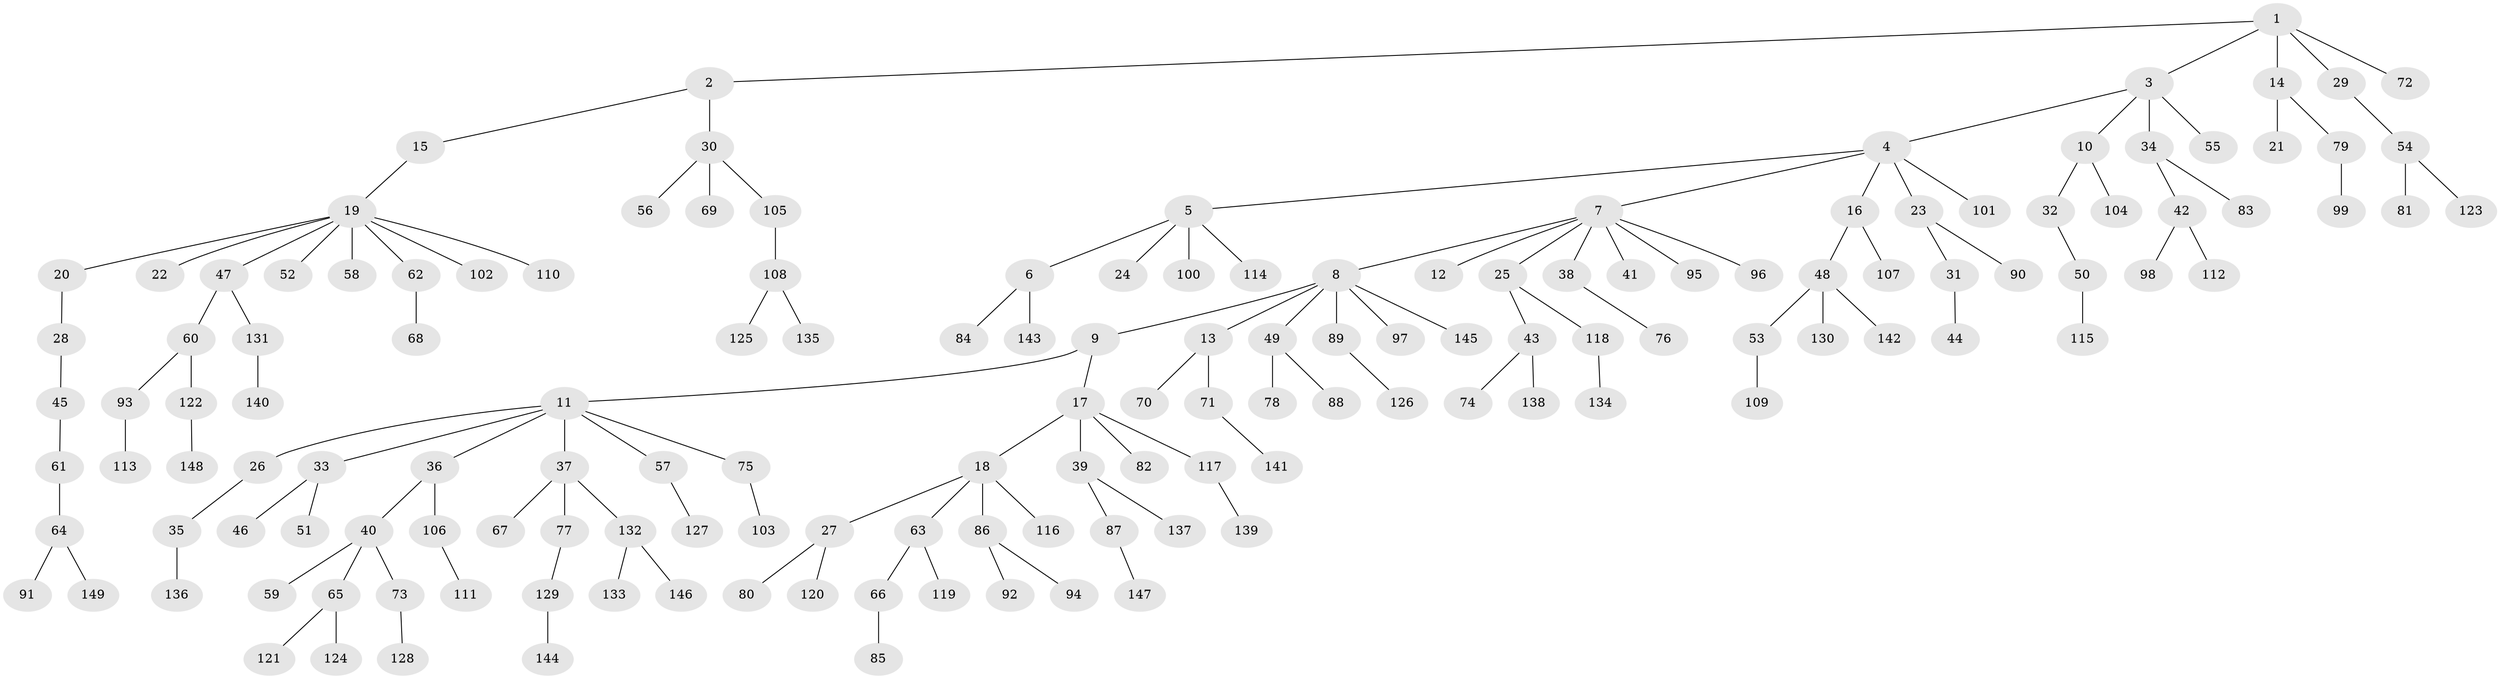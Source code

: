 // coarse degree distribution, {4: 0.0641025641025641, 3: 0.1282051282051282, 5: 0.038461538461538464, 2: 0.2948717948717949, 7: 0.01282051282051282, 1: 0.46153846153846156}
// Generated by graph-tools (version 1.1) at 2025/51/03/04/25 22:51:26]
// undirected, 149 vertices, 148 edges
graph export_dot {
  node [color=gray90,style=filled];
  1;
  2;
  3;
  4;
  5;
  6;
  7;
  8;
  9;
  10;
  11;
  12;
  13;
  14;
  15;
  16;
  17;
  18;
  19;
  20;
  21;
  22;
  23;
  24;
  25;
  26;
  27;
  28;
  29;
  30;
  31;
  32;
  33;
  34;
  35;
  36;
  37;
  38;
  39;
  40;
  41;
  42;
  43;
  44;
  45;
  46;
  47;
  48;
  49;
  50;
  51;
  52;
  53;
  54;
  55;
  56;
  57;
  58;
  59;
  60;
  61;
  62;
  63;
  64;
  65;
  66;
  67;
  68;
  69;
  70;
  71;
  72;
  73;
  74;
  75;
  76;
  77;
  78;
  79;
  80;
  81;
  82;
  83;
  84;
  85;
  86;
  87;
  88;
  89;
  90;
  91;
  92;
  93;
  94;
  95;
  96;
  97;
  98;
  99;
  100;
  101;
  102;
  103;
  104;
  105;
  106;
  107;
  108;
  109;
  110;
  111;
  112;
  113;
  114;
  115;
  116;
  117;
  118;
  119;
  120;
  121;
  122;
  123;
  124;
  125;
  126;
  127;
  128;
  129;
  130;
  131;
  132;
  133;
  134;
  135;
  136;
  137;
  138;
  139;
  140;
  141;
  142;
  143;
  144;
  145;
  146;
  147;
  148;
  149;
  1 -- 2;
  1 -- 3;
  1 -- 14;
  1 -- 29;
  1 -- 72;
  2 -- 15;
  2 -- 30;
  3 -- 4;
  3 -- 10;
  3 -- 34;
  3 -- 55;
  4 -- 5;
  4 -- 7;
  4 -- 16;
  4 -- 23;
  4 -- 101;
  5 -- 6;
  5 -- 24;
  5 -- 100;
  5 -- 114;
  6 -- 84;
  6 -- 143;
  7 -- 8;
  7 -- 12;
  7 -- 25;
  7 -- 38;
  7 -- 41;
  7 -- 95;
  7 -- 96;
  8 -- 9;
  8 -- 13;
  8 -- 49;
  8 -- 89;
  8 -- 97;
  8 -- 145;
  9 -- 11;
  9 -- 17;
  10 -- 32;
  10 -- 104;
  11 -- 26;
  11 -- 33;
  11 -- 36;
  11 -- 37;
  11 -- 57;
  11 -- 75;
  13 -- 70;
  13 -- 71;
  14 -- 21;
  14 -- 79;
  15 -- 19;
  16 -- 48;
  16 -- 107;
  17 -- 18;
  17 -- 39;
  17 -- 82;
  17 -- 117;
  18 -- 27;
  18 -- 63;
  18 -- 86;
  18 -- 116;
  19 -- 20;
  19 -- 22;
  19 -- 47;
  19 -- 52;
  19 -- 58;
  19 -- 62;
  19 -- 102;
  19 -- 110;
  20 -- 28;
  23 -- 31;
  23 -- 90;
  25 -- 43;
  25 -- 118;
  26 -- 35;
  27 -- 80;
  27 -- 120;
  28 -- 45;
  29 -- 54;
  30 -- 56;
  30 -- 69;
  30 -- 105;
  31 -- 44;
  32 -- 50;
  33 -- 46;
  33 -- 51;
  34 -- 42;
  34 -- 83;
  35 -- 136;
  36 -- 40;
  36 -- 106;
  37 -- 67;
  37 -- 77;
  37 -- 132;
  38 -- 76;
  39 -- 87;
  39 -- 137;
  40 -- 59;
  40 -- 65;
  40 -- 73;
  42 -- 98;
  42 -- 112;
  43 -- 74;
  43 -- 138;
  45 -- 61;
  47 -- 60;
  47 -- 131;
  48 -- 53;
  48 -- 130;
  48 -- 142;
  49 -- 78;
  49 -- 88;
  50 -- 115;
  53 -- 109;
  54 -- 81;
  54 -- 123;
  57 -- 127;
  60 -- 93;
  60 -- 122;
  61 -- 64;
  62 -- 68;
  63 -- 66;
  63 -- 119;
  64 -- 91;
  64 -- 149;
  65 -- 121;
  65 -- 124;
  66 -- 85;
  71 -- 141;
  73 -- 128;
  75 -- 103;
  77 -- 129;
  79 -- 99;
  86 -- 92;
  86 -- 94;
  87 -- 147;
  89 -- 126;
  93 -- 113;
  105 -- 108;
  106 -- 111;
  108 -- 125;
  108 -- 135;
  117 -- 139;
  118 -- 134;
  122 -- 148;
  129 -- 144;
  131 -- 140;
  132 -- 133;
  132 -- 146;
}
